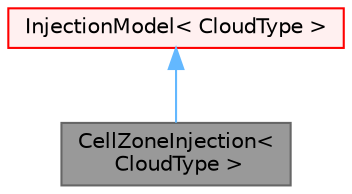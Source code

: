 digraph "CellZoneInjection&lt; CloudType &gt;"
{
 // LATEX_PDF_SIZE
  bgcolor="transparent";
  edge [fontname=Helvetica,fontsize=10,labelfontname=Helvetica,labelfontsize=10];
  node [fontname=Helvetica,fontsize=10,shape=box,height=0.2,width=0.4];
  Node1 [id="Node000001",label="CellZoneInjection\<\l CloudType \>",height=0.2,width=0.4,color="gray40", fillcolor="grey60", style="filled", fontcolor="black",tooltip="Injection positions specified by a particle number density within a cell set."];
  Node2 -> Node1 [id="edge1_Node000001_Node000002",dir="back",color="steelblue1",style="solid",tooltip=" "];
  Node2 [id="Node000002",label="InjectionModel\< CloudType \>",height=0.2,width=0.4,color="red", fillcolor="#FFF0F0", style="filled",URL="$classFoam_1_1InjectionModel.html",tooltip="Templated injection model class."];
}
